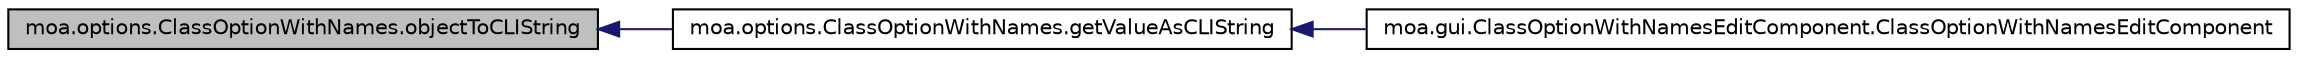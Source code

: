 digraph G
{
  edge [fontname="Helvetica",fontsize="10",labelfontname="Helvetica",labelfontsize="10"];
  node [fontname="Helvetica",fontsize="10",shape=record];
  rankdir=LR;
  Node1 [label="moa.options.ClassOptionWithNames.objectToCLIString",height=0.2,width=0.4,color="black", fillcolor="grey75", style="filled" fontcolor="black"];
  Node1 -> Node2 [dir=back,color="midnightblue",fontsize="10",style="solid",fontname="Helvetica"];
  Node2 [label="moa.options.ClassOptionWithNames.getValueAsCLIString",height=0.2,width=0.4,color="black", fillcolor="white", style="filled",URL="$classmoa_1_1options_1_1ClassOptionWithNames.html#a967bd722787848ff605d22cee4be6a35",tooltip="Gets the value of a Command Line Interface text as a string."];
  Node2 -> Node3 [dir=back,color="midnightblue",fontsize="10",style="solid",fontname="Helvetica"];
  Node3 [label="moa.gui.ClassOptionWithNamesEditComponent.ClassOptionWithNamesEditComponent",height=0.2,width=0.4,color="black", fillcolor="white", style="filled",URL="$classmoa_1_1gui_1_1ClassOptionWithNamesEditComponent.html#a5d25570afd67cd21a8aa86f1a0e6281a"];
}
